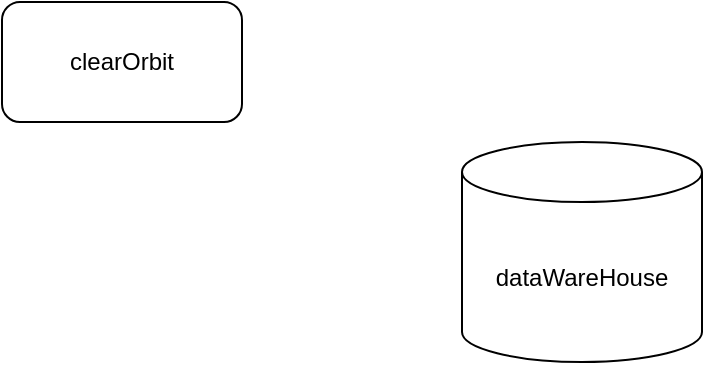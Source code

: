 <mxfile version="23.0.2" type="github">
  <diagram name="Page-1" id="WShIqWIkWIfoAnql9IyX">
    <mxGraphModel dx="794" dy="446" grid="1" gridSize="10" guides="1" tooltips="1" connect="1" arrows="1" fold="1" page="1" pageScale="1" pageWidth="850" pageHeight="1100" math="0" shadow="0">
      <root>
        <mxCell id="0" />
        <mxCell id="1" parent="0" />
        <object label="clearOrbit" id="OrYvFwbAbqzVk6efFkQa-1">
          <mxCell style="rounded=1;whiteSpace=wrap;html=1;" vertex="1" parent="1">
            <mxGeometry x="320" y="90" width="120" height="60" as="geometry" />
          </mxCell>
        </object>
        <object label="dataWareHouse" id="OrYvFwbAbqzVk6efFkQa-2">
          <mxCell style="shape=cylinder3;whiteSpace=wrap;html=1;boundedLbl=1;backgroundOutline=1;size=15;" vertex="1" parent="1">
            <mxGeometry x="550" y="160" width="120" height="110" as="geometry" />
          </mxCell>
        </object>
      </root>
    </mxGraphModel>
  </diagram>
</mxfile>
